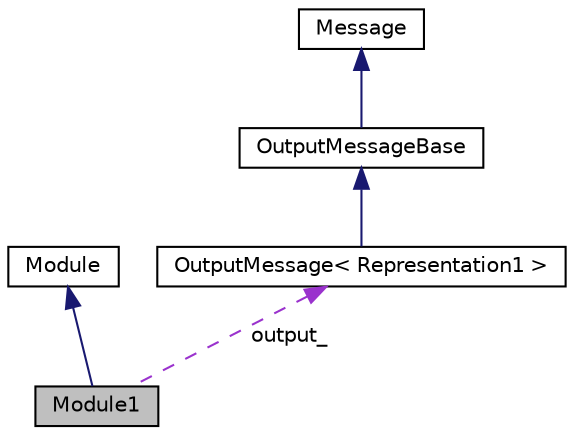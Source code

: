 digraph "Module1"
{
  edge [fontname="Helvetica",fontsize="10",labelfontname="Helvetica",labelfontsize="10"];
  node [fontname="Helvetica",fontsize="10",shape=record];
  Node2 [label="Module1",height=0.2,width=0.4,color="black", fillcolor="grey75", style="filled", fontcolor="black"];
  Node3 -> Node2 [dir="back",color="midnightblue",fontsize="10",style="solid",fontname="Helvetica"];
  Node3 [label="Module",height=0.2,width=0.4,color="black", fillcolor="white", style="filled",URL="$classModule.html",tooltip="Module abstract class. "];
  Node4 -> Node2 [dir="back",color="darkorchid3",fontsize="10",style="dashed",label=" output_" ,fontname="Helvetica"];
  Node4 [label="OutputMessage\< Representation1 \>",height=0.2,width=0.4,color="black", fillcolor="white", style="filled",URL="$classOutputMessage.html"];
  Node5 -> Node4 [dir="back",color="midnightblue",fontsize="10",style="solid",fontname="Helvetica"];
  Node5 [label="OutputMessageBase",height=0.2,width=0.4,color="black", fillcolor="white", style="filled",URL="$classOutputMessageBase.html",tooltip="OutputMessage of a module. "];
  Node6 -> Node5 [dir="back",color="midnightblue",fontsize="10",style="solid",fontname="Helvetica"];
  Node6 [label="Message",height=0.2,width=0.4,color="black", fillcolor="white", style="filled",URL="$classMessage.html",tooltip="Message abstract class. "];
}
